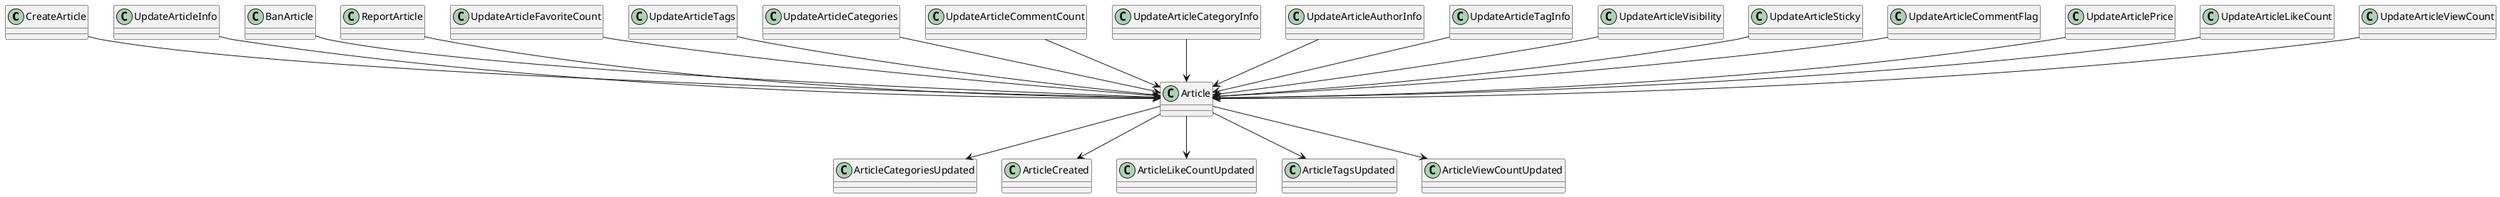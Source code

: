 @startuml

CreateArticle                   -down-> Article
UpdateArticleInfo               -down-> Article
BanArticle                      -down-> Article
ReportArticle                   -down-> Article
UpdateArticleFavoriteCount      -down-> Article
UpdateArticleTags                -down-> Article
UpdateArticleCategories         -down-> Article
UpdateArticleCommentCount       -down-> Article
UpdateArticleCategoryInfo       -down-> Article
UpdateArticleAuthorInfo         -down-> Article
UpdateArticleTagInfo            -down-> Article
UpdateArticleVisibility         -down-> Article
UpdateArticleSticky             -down-> Article
UpdateArticleCommentFlag        -down-> Article
UpdateArticlePrice              -down-> Article
UpdateArticleLikeCount          -down-> Article
UpdateArticleViewCount          -down-> Article

Article -down-> ArticleCategoriesUpdated
Article -down-> ArticleCreated
Article -down-> ArticleLikeCountUpdated
Article -down-> ArticleTagsUpdated
Article -down-> ArticleViewCountUpdated
@enduml
